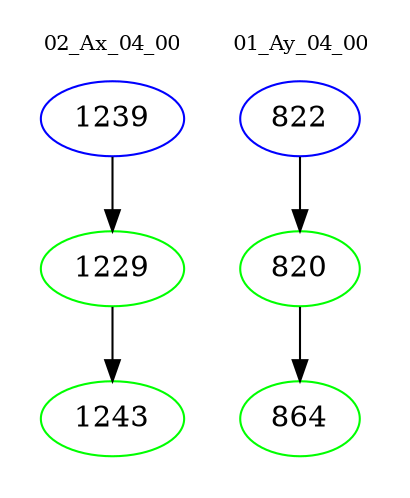 digraph{
subgraph cluster_0 {
color = white
label = "02_Ax_04_00";
fontsize=10;
T0_1239 [label="1239", color="blue"]
T0_1239 -> T0_1229 [color="black"]
T0_1229 [label="1229", color="green"]
T0_1229 -> T0_1243 [color="black"]
T0_1243 [label="1243", color="green"]
}
subgraph cluster_1 {
color = white
label = "01_Ay_04_00";
fontsize=10;
T1_822 [label="822", color="blue"]
T1_822 -> T1_820 [color="black"]
T1_820 [label="820", color="green"]
T1_820 -> T1_864 [color="black"]
T1_864 [label="864", color="green"]
}
}
